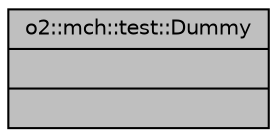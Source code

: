 digraph "o2::mch::test::Dummy"
{
 // INTERACTIVE_SVG=YES
  bgcolor="transparent";
  edge [fontname="Helvetica",fontsize="10",labelfontname="Helvetica",labelfontsize="10"];
  node [fontname="Helvetica",fontsize="10",shape=record];
  Node1 [label="{o2::mch::test::Dummy\n||}",height=0.2,width=0.4,color="black", fillcolor="grey75", style="filled" fontcolor="black"];
}
